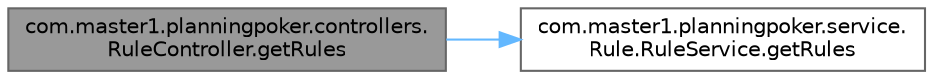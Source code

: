 digraph "com.master1.planningpoker.controllers.RuleController.getRules"
{
 // LATEX_PDF_SIZE
  bgcolor="transparent";
  edge [fontname=Helvetica,fontsize=10,labelfontname=Helvetica,labelfontsize=10];
  node [fontname=Helvetica,fontsize=10,shape=box,height=0.2,width=0.4];
  rankdir="LR";
  Node1 [id="Node000001",label="com.master1.planningpoker.controllers.\lRuleController.getRules",height=0.2,width=0.4,color="gray40", fillcolor="grey60", style="filled", fontcolor="black",tooltip="Récupère la liste de toutes les règles. Cette méthode permet de récupérer toutes les règles disponibl..."];
  Node1 -> Node2 [id="edge1_Node000001_Node000002",color="steelblue1",style="solid",tooltip=" "];
  Node2 [id="Node000002",label="com.master1.planningpoker.service.\lRule.RuleService.getRules",height=0.2,width=0.4,color="grey40", fillcolor="white", style="filled",URL="$classcom_1_1master1_1_1planningpoker_1_1service_1_1_rule_1_1_rule_service.html#ae087aab0f4c9932acb4b6ad429aaa973",tooltip=" "];
}
